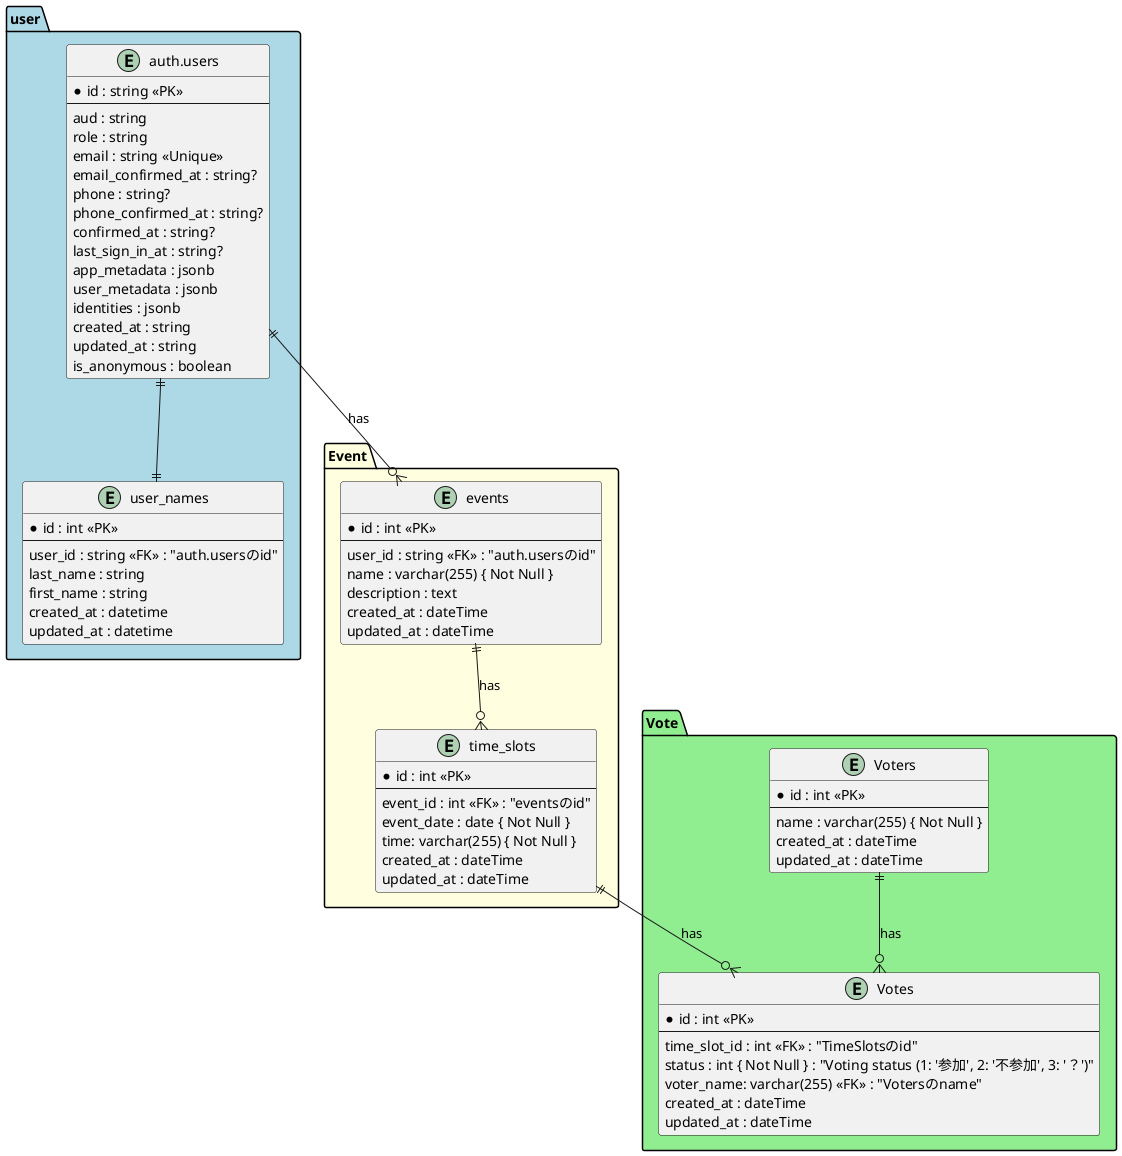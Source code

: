 @startuml

package "user" #LightBlue {
  ' Supabaseのdefaultで存在するauth.usersテーブルを利用するので実際にはこのテーブルは作成しません
  ' https://supabase.com/docs/guides/auth/users
  entity "auth.users" as auth_users {
    * id : string <<PK>>  
    --
    aud : string  
    role : string  
    email : string <<Unique>>  
    email_confirmed_at : string?  
    phone : string?  
    phone_confirmed_at : string?  
    confirmed_at : string?  
    last_sign_in_at : string?  
    app_metadata : jsonb  
    user_metadata : jsonb  
    identities : jsonb  
    created_at : string  
    updated_at : string  
    is_anonymous : boolean  
  }

  ' users テーブル : "ユーザー"
  entity "user_names" as user_names {
    * id : int <<PK>>
    --
    user_id : string <<FK>> : "auth.usersのid"
    last_name : string
    first_name : string
    created_at : datetime
    updated_at : datetime
  }
}


package "Event" #LightYellow {
  ' events テーブル
  entity "events" as events {
    * id : int <<PK>>
    --
    user_id : string <<FK>> : "auth.usersのid"
    name : varchar(255) { Not Null } 
    description : text
    created_at : dateTime
    updated_at : dateTime
  }

  ' TimeSlots テーブル 
  entity "time_slots" as time_slots {
    * id : int <<PK>>
    --
    event_id : int <<FK>> : "eventsのid"
    event_date : date { Not Null }
    time: varchar(255) { Not Null }
    created_at : dateTime
    updated_at : dateTime
  }
}

package "Vote" #LightGreen {
  ' Votes テーブル
  entity "Votes" as Votes {
    * id : int <<PK>>
    --
    time_slot_id : int <<FK>> : "TimeSlotsのid"
    status : int { Not Null } : "Voting status (1: '参加', 2: '不参加', 3: '？')"
    voter_name: varchar(255) <<FK>> : "Votersのname"
    created_at : dateTime
    updated_at : dateTime
  }

  ' Voters テーブル 
  entity "Voters" as Voters {
    * id : int <<PK>> 
    --
    name : varchar(255) { Not Null } 
    created_at : dateTime
    updated_at : dateTime
  }
}

' リレーションシップ
' 1つのauth.usersは 1つのuser_namesを持つ（1:1）
auth_users ||--|| user_names  
' 1つのauth.usersは 複数を持つ（1:N）
auth_users ||--o{ events : "has"  
' 1つのeventsは 複数のtime_slots の event_id を持つ（1:N）
events ||--o{ time_slots : "has"  
' 1つのtime_slot の id は 複数のVotes の event_id を持つ（1:N）
time_slots ||--o{ Votes : "has"  
' 1つのVote の id は 1つのVoterのname を持つ（1:1）
Voters ||--o{ Votes : "has"

@enduml
